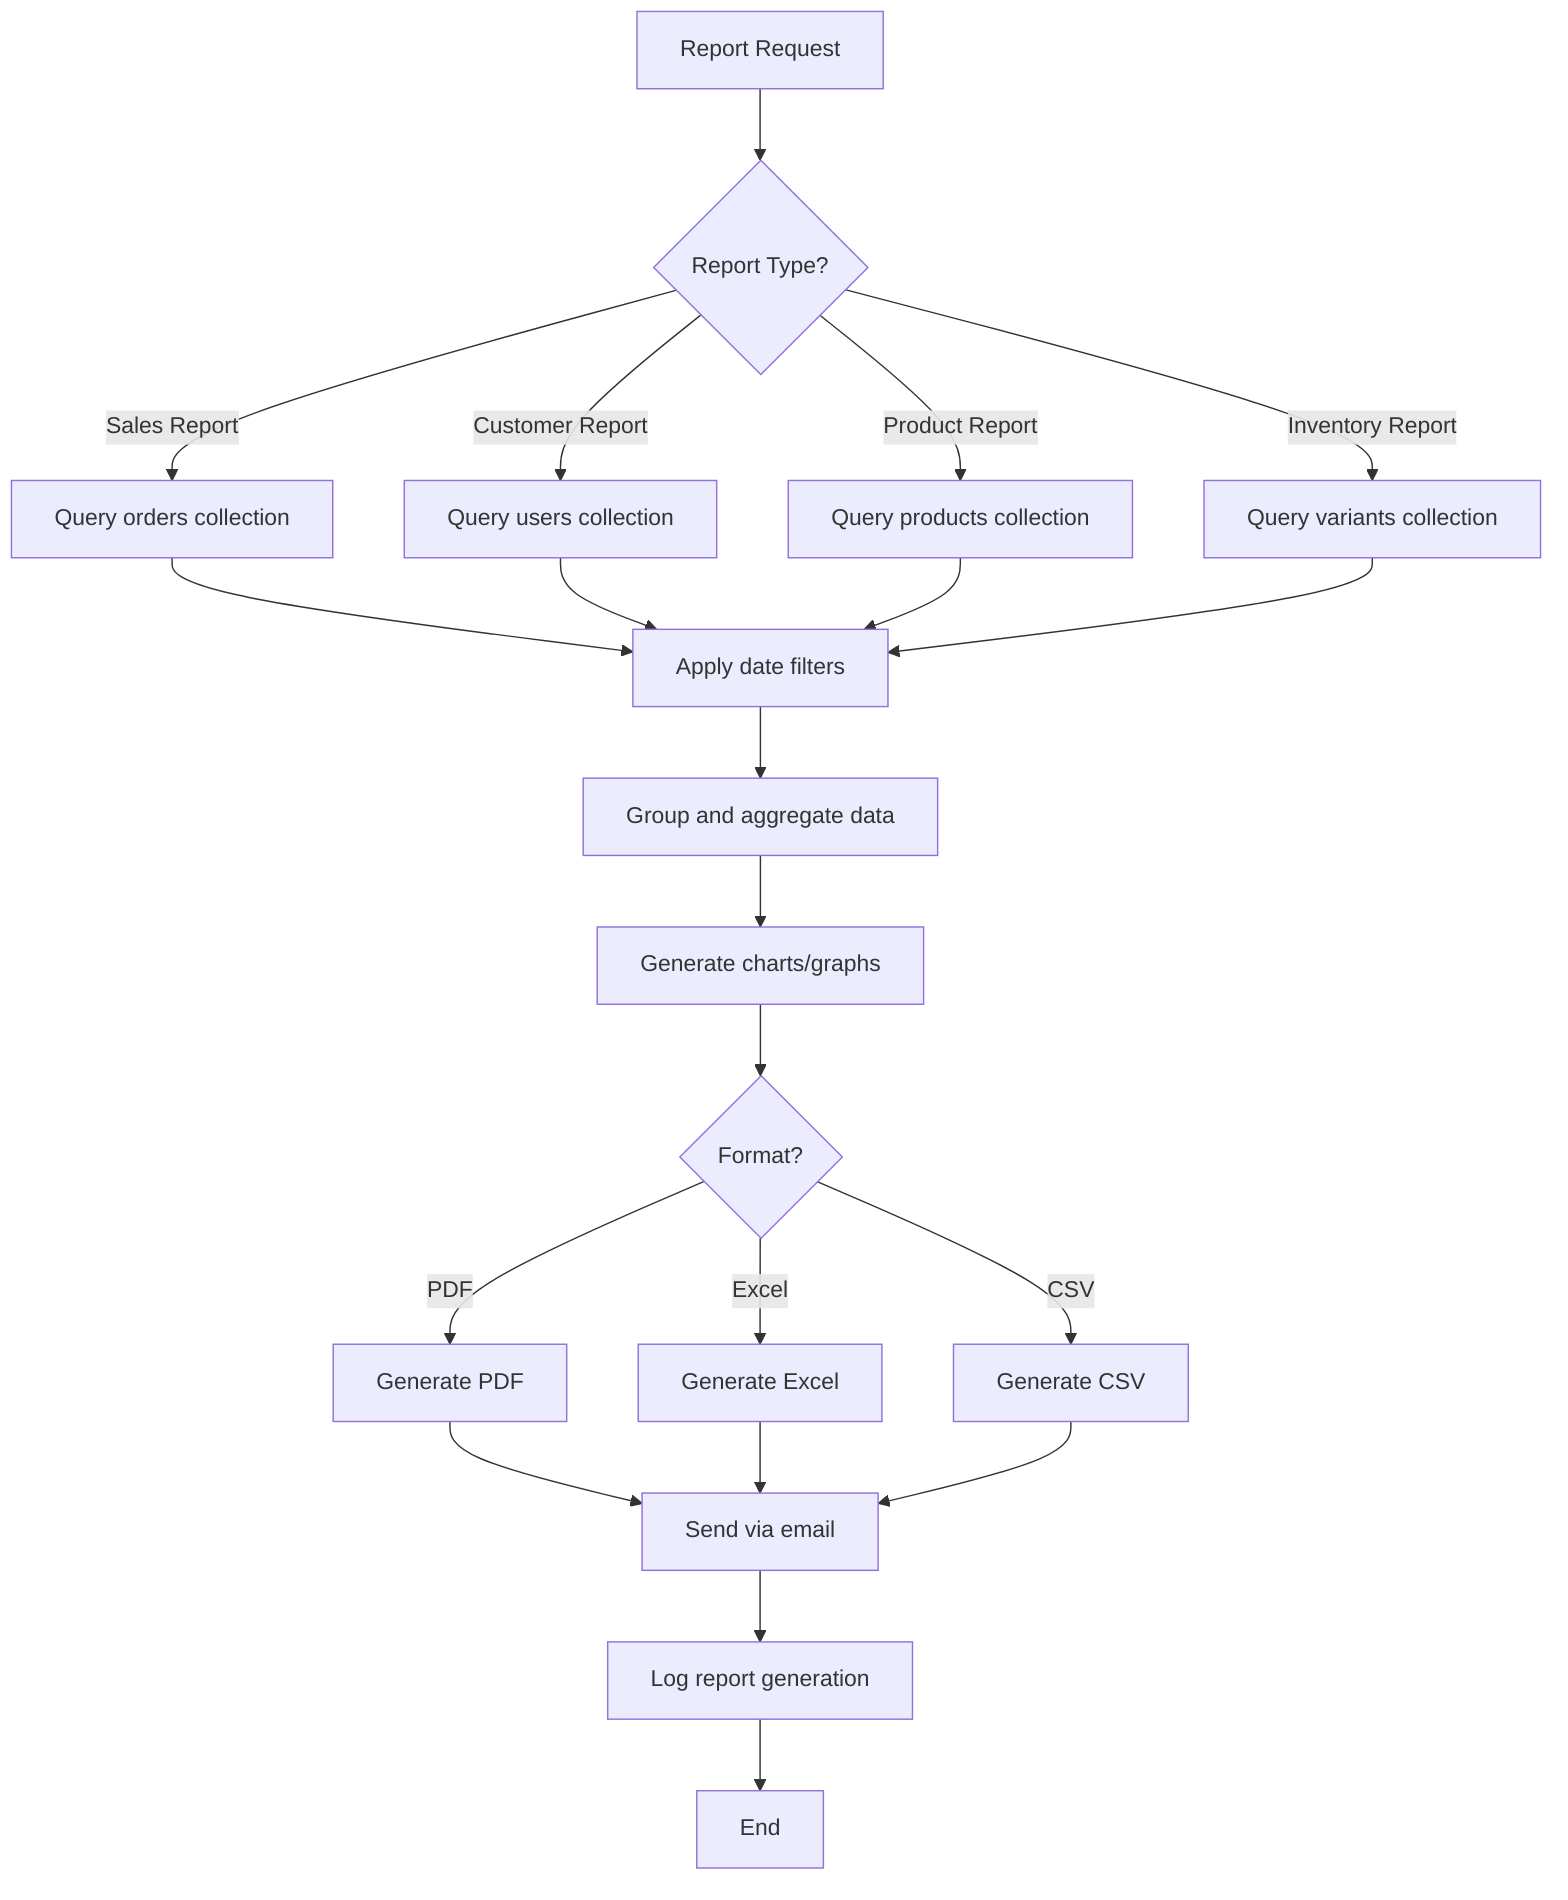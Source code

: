 %% Report Generation Flow
%% View at https://mermaid.live
flowchart TD
  A[Report Request] --> B{Report Type?}
  B -->|Sales Report| C[Query orders collection]
  B -->|Customer Report| D[Query users collection]
  B -->|Product Report| E[Query products collection]
  B -->|Inventory Report| F[Query variants collection]
  
  C --> G[Apply date filters]
  D --> G
  E --> G
  F --> G
  
  G --> H[Group and aggregate data]
  H --> I[Generate charts/graphs]
  I --> J{Format?}
  J -->|PDF| K[Generate PDF]
  J -->|Excel| L[Generate Excel]
  J -->|CSV| M[Generate CSV]
  
  K --> N[Send via email]
  L --> N
  M --> N
  N --> O[Log report generation]
  O --> Z[End]
